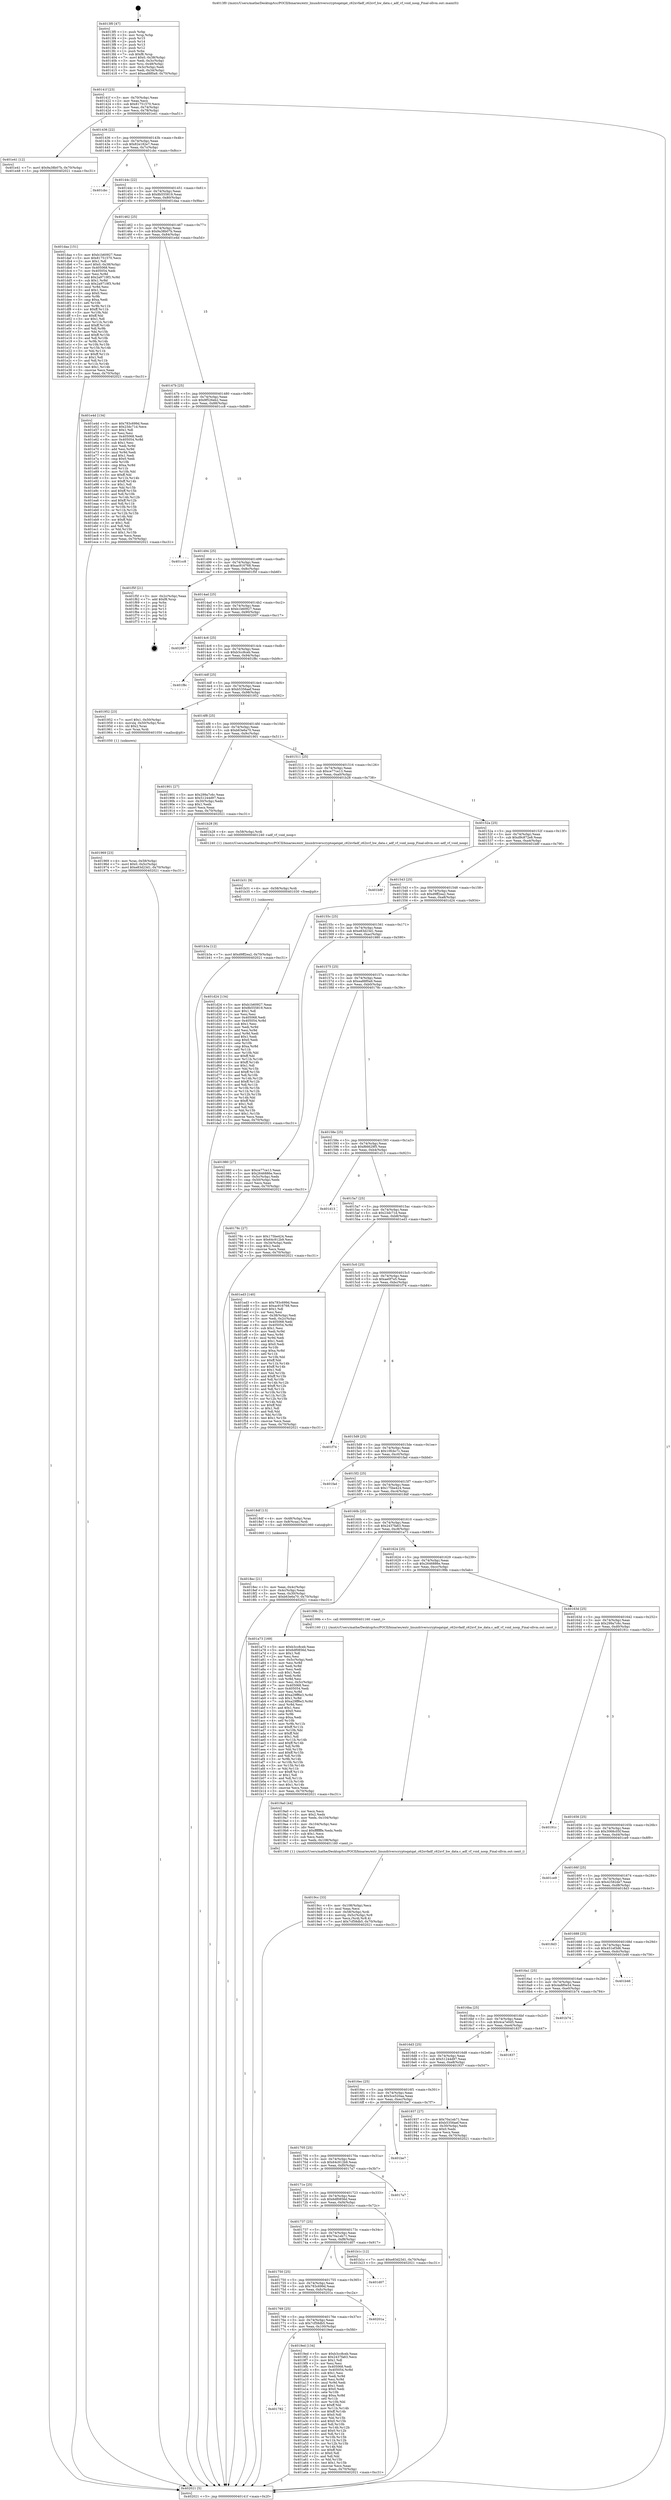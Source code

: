 digraph "0x4013f0" {
  label = "0x4013f0 (/mnt/c/Users/mathe/Desktop/tcc/POCII/binaries/extr_linuxdriverscryptoqatqat_c62xvfadf_c62xvf_hw_data.c_adf_vf_void_noop_Final-ollvm.out::main(0))"
  labelloc = "t"
  node[shape=record]

  Entry [label="",width=0.3,height=0.3,shape=circle,fillcolor=black,style=filled]
  "0x40141f" [label="{
     0x40141f [23]\l
     | [instrs]\l
     &nbsp;&nbsp;0x40141f \<+3\>: mov -0x70(%rbp),%eax\l
     &nbsp;&nbsp;0x401422 \<+2\>: mov %eax,%ecx\l
     &nbsp;&nbsp;0x401424 \<+6\>: sub $0x81751570,%ecx\l
     &nbsp;&nbsp;0x40142a \<+3\>: mov %eax,-0x74(%rbp)\l
     &nbsp;&nbsp;0x40142d \<+3\>: mov %ecx,-0x78(%rbp)\l
     &nbsp;&nbsp;0x401430 \<+6\>: je 0000000000401e41 \<main+0xa51\>\l
  }"]
  "0x401e41" [label="{
     0x401e41 [12]\l
     | [instrs]\l
     &nbsp;&nbsp;0x401e41 \<+7\>: movl $0x9a38b07b,-0x70(%rbp)\l
     &nbsp;&nbsp;0x401e48 \<+5\>: jmp 0000000000402021 \<main+0xc31\>\l
  }"]
  "0x401436" [label="{
     0x401436 [22]\l
     | [instrs]\l
     &nbsp;&nbsp;0x401436 \<+5\>: jmp 000000000040143b \<main+0x4b\>\l
     &nbsp;&nbsp;0x40143b \<+3\>: mov -0x74(%rbp),%eax\l
     &nbsp;&nbsp;0x40143e \<+5\>: sub $0x82e182e7,%eax\l
     &nbsp;&nbsp;0x401443 \<+3\>: mov %eax,-0x7c(%rbp)\l
     &nbsp;&nbsp;0x401446 \<+6\>: je 0000000000401cbc \<main+0x8cc\>\l
  }"]
  Exit [label="",width=0.3,height=0.3,shape=circle,fillcolor=black,style=filled,peripheries=2]
  "0x401cbc" [label="{
     0x401cbc\l
  }", style=dashed]
  "0x40144c" [label="{
     0x40144c [22]\l
     | [instrs]\l
     &nbsp;&nbsp;0x40144c \<+5\>: jmp 0000000000401451 \<main+0x61\>\l
     &nbsp;&nbsp;0x401451 \<+3\>: mov -0x74(%rbp),%eax\l
     &nbsp;&nbsp;0x401454 \<+5\>: sub $0x8b555819,%eax\l
     &nbsp;&nbsp;0x401459 \<+3\>: mov %eax,-0x80(%rbp)\l
     &nbsp;&nbsp;0x40145c \<+6\>: je 0000000000401daa \<main+0x9ba\>\l
  }"]
  "0x401b3a" [label="{
     0x401b3a [12]\l
     | [instrs]\l
     &nbsp;&nbsp;0x401b3a \<+7\>: movl $0xd9ff2ea2,-0x70(%rbp)\l
     &nbsp;&nbsp;0x401b41 \<+5\>: jmp 0000000000402021 \<main+0xc31\>\l
  }"]
  "0x401daa" [label="{
     0x401daa [151]\l
     | [instrs]\l
     &nbsp;&nbsp;0x401daa \<+5\>: mov $0xb1b60927,%eax\l
     &nbsp;&nbsp;0x401daf \<+5\>: mov $0x81751570,%ecx\l
     &nbsp;&nbsp;0x401db4 \<+2\>: mov $0x1,%dl\l
     &nbsp;&nbsp;0x401db6 \<+7\>: movl $0x0,-0x38(%rbp)\l
     &nbsp;&nbsp;0x401dbd \<+7\>: mov 0x405068,%esi\l
     &nbsp;&nbsp;0x401dc4 \<+7\>: mov 0x405054,%edi\l
     &nbsp;&nbsp;0x401dcb \<+3\>: mov %esi,%r8d\l
     &nbsp;&nbsp;0x401dce \<+7\>: add $0x2a9719f3,%r8d\l
     &nbsp;&nbsp;0x401dd5 \<+4\>: sub $0x1,%r8d\l
     &nbsp;&nbsp;0x401dd9 \<+7\>: sub $0x2a9719f3,%r8d\l
     &nbsp;&nbsp;0x401de0 \<+4\>: imul %r8d,%esi\l
     &nbsp;&nbsp;0x401de4 \<+3\>: and $0x1,%esi\l
     &nbsp;&nbsp;0x401de7 \<+3\>: cmp $0x0,%esi\l
     &nbsp;&nbsp;0x401dea \<+4\>: sete %r9b\l
     &nbsp;&nbsp;0x401dee \<+3\>: cmp $0xa,%edi\l
     &nbsp;&nbsp;0x401df1 \<+4\>: setl %r10b\l
     &nbsp;&nbsp;0x401df5 \<+3\>: mov %r9b,%r11b\l
     &nbsp;&nbsp;0x401df8 \<+4\>: xor $0xff,%r11b\l
     &nbsp;&nbsp;0x401dfc \<+3\>: mov %r10b,%bl\l
     &nbsp;&nbsp;0x401dff \<+3\>: xor $0xff,%bl\l
     &nbsp;&nbsp;0x401e02 \<+3\>: xor $0x1,%dl\l
     &nbsp;&nbsp;0x401e05 \<+3\>: mov %r11b,%r14b\l
     &nbsp;&nbsp;0x401e08 \<+4\>: and $0xff,%r14b\l
     &nbsp;&nbsp;0x401e0c \<+3\>: and %dl,%r9b\l
     &nbsp;&nbsp;0x401e0f \<+3\>: mov %bl,%r15b\l
     &nbsp;&nbsp;0x401e12 \<+4\>: and $0xff,%r15b\l
     &nbsp;&nbsp;0x401e16 \<+3\>: and %dl,%r10b\l
     &nbsp;&nbsp;0x401e19 \<+3\>: or %r9b,%r14b\l
     &nbsp;&nbsp;0x401e1c \<+3\>: or %r10b,%r15b\l
     &nbsp;&nbsp;0x401e1f \<+3\>: xor %r15b,%r14b\l
     &nbsp;&nbsp;0x401e22 \<+3\>: or %bl,%r11b\l
     &nbsp;&nbsp;0x401e25 \<+4\>: xor $0xff,%r11b\l
     &nbsp;&nbsp;0x401e29 \<+3\>: or $0x1,%dl\l
     &nbsp;&nbsp;0x401e2c \<+3\>: and %dl,%r11b\l
     &nbsp;&nbsp;0x401e2f \<+3\>: or %r11b,%r14b\l
     &nbsp;&nbsp;0x401e32 \<+4\>: test $0x1,%r14b\l
     &nbsp;&nbsp;0x401e36 \<+3\>: cmovne %ecx,%eax\l
     &nbsp;&nbsp;0x401e39 \<+3\>: mov %eax,-0x70(%rbp)\l
     &nbsp;&nbsp;0x401e3c \<+5\>: jmp 0000000000402021 \<main+0xc31\>\l
  }"]
  "0x401462" [label="{
     0x401462 [25]\l
     | [instrs]\l
     &nbsp;&nbsp;0x401462 \<+5\>: jmp 0000000000401467 \<main+0x77\>\l
     &nbsp;&nbsp;0x401467 \<+3\>: mov -0x74(%rbp),%eax\l
     &nbsp;&nbsp;0x40146a \<+5\>: sub $0x9a38b07b,%eax\l
     &nbsp;&nbsp;0x40146f \<+6\>: mov %eax,-0x84(%rbp)\l
     &nbsp;&nbsp;0x401475 \<+6\>: je 0000000000401e4d \<main+0xa5d\>\l
  }"]
  "0x401b31" [label="{
     0x401b31 [9]\l
     | [instrs]\l
     &nbsp;&nbsp;0x401b31 \<+4\>: mov -0x58(%rbp),%rdi\l
     &nbsp;&nbsp;0x401b35 \<+5\>: call 0000000000401030 \<free@plt\>\l
     | [calls]\l
     &nbsp;&nbsp;0x401030 \{1\} (unknown)\l
  }"]
  "0x401e4d" [label="{
     0x401e4d [134]\l
     | [instrs]\l
     &nbsp;&nbsp;0x401e4d \<+5\>: mov $0x783c699d,%eax\l
     &nbsp;&nbsp;0x401e52 \<+5\>: mov $0x23dc71d,%ecx\l
     &nbsp;&nbsp;0x401e57 \<+2\>: mov $0x1,%dl\l
     &nbsp;&nbsp;0x401e59 \<+2\>: xor %esi,%esi\l
     &nbsp;&nbsp;0x401e5b \<+7\>: mov 0x405068,%edi\l
     &nbsp;&nbsp;0x401e62 \<+8\>: mov 0x405054,%r8d\l
     &nbsp;&nbsp;0x401e6a \<+3\>: sub $0x1,%esi\l
     &nbsp;&nbsp;0x401e6d \<+3\>: mov %edi,%r9d\l
     &nbsp;&nbsp;0x401e70 \<+3\>: add %esi,%r9d\l
     &nbsp;&nbsp;0x401e73 \<+4\>: imul %r9d,%edi\l
     &nbsp;&nbsp;0x401e77 \<+3\>: and $0x1,%edi\l
     &nbsp;&nbsp;0x401e7a \<+3\>: cmp $0x0,%edi\l
     &nbsp;&nbsp;0x401e7d \<+4\>: sete %r10b\l
     &nbsp;&nbsp;0x401e81 \<+4\>: cmp $0xa,%r8d\l
     &nbsp;&nbsp;0x401e85 \<+4\>: setl %r11b\l
     &nbsp;&nbsp;0x401e89 \<+3\>: mov %r10b,%bl\l
     &nbsp;&nbsp;0x401e8c \<+3\>: xor $0xff,%bl\l
     &nbsp;&nbsp;0x401e8f \<+3\>: mov %r11b,%r14b\l
     &nbsp;&nbsp;0x401e92 \<+4\>: xor $0xff,%r14b\l
     &nbsp;&nbsp;0x401e96 \<+3\>: xor $0x1,%dl\l
     &nbsp;&nbsp;0x401e99 \<+3\>: mov %bl,%r15b\l
     &nbsp;&nbsp;0x401e9c \<+4\>: and $0xff,%r15b\l
     &nbsp;&nbsp;0x401ea0 \<+3\>: and %dl,%r10b\l
     &nbsp;&nbsp;0x401ea3 \<+3\>: mov %r14b,%r12b\l
     &nbsp;&nbsp;0x401ea6 \<+4\>: and $0xff,%r12b\l
     &nbsp;&nbsp;0x401eaa \<+3\>: and %dl,%r11b\l
     &nbsp;&nbsp;0x401ead \<+3\>: or %r10b,%r15b\l
     &nbsp;&nbsp;0x401eb0 \<+3\>: or %r11b,%r12b\l
     &nbsp;&nbsp;0x401eb3 \<+3\>: xor %r12b,%r15b\l
     &nbsp;&nbsp;0x401eb6 \<+3\>: or %r14b,%bl\l
     &nbsp;&nbsp;0x401eb9 \<+3\>: xor $0xff,%bl\l
     &nbsp;&nbsp;0x401ebc \<+3\>: or $0x1,%dl\l
     &nbsp;&nbsp;0x401ebf \<+2\>: and %dl,%bl\l
     &nbsp;&nbsp;0x401ec1 \<+3\>: or %bl,%r15b\l
     &nbsp;&nbsp;0x401ec4 \<+4\>: test $0x1,%r15b\l
     &nbsp;&nbsp;0x401ec8 \<+3\>: cmovne %ecx,%eax\l
     &nbsp;&nbsp;0x401ecb \<+3\>: mov %eax,-0x70(%rbp)\l
     &nbsp;&nbsp;0x401ece \<+5\>: jmp 0000000000402021 \<main+0xc31\>\l
  }"]
  "0x40147b" [label="{
     0x40147b [25]\l
     | [instrs]\l
     &nbsp;&nbsp;0x40147b \<+5\>: jmp 0000000000401480 \<main+0x90\>\l
     &nbsp;&nbsp;0x401480 \<+3\>: mov -0x74(%rbp),%eax\l
     &nbsp;&nbsp;0x401483 \<+5\>: sub $0x9f526eb2,%eax\l
     &nbsp;&nbsp;0x401488 \<+6\>: mov %eax,-0x88(%rbp)\l
     &nbsp;&nbsp;0x40148e \<+6\>: je 0000000000401cc8 \<main+0x8d8\>\l
  }"]
  "0x401782" [label="{
     0x401782\l
  }", style=dashed]
  "0x401cc8" [label="{
     0x401cc8\l
  }", style=dashed]
  "0x401494" [label="{
     0x401494 [25]\l
     | [instrs]\l
     &nbsp;&nbsp;0x401494 \<+5\>: jmp 0000000000401499 \<main+0xa9\>\l
     &nbsp;&nbsp;0x401499 \<+3\>: mov -0x74(%rbp),%eax\l
     &nbsp;&nbsp;0x40149c \<+5\>: sub $0xac916768,%eax\l
     &nbsp;&nbsp;0x4014a1 \<+6\>: mov %eax,-0x8c(%rbp)\l
     &nbsp;&nbsp;0x4014a7 \<+6\>: je 0000000000401f5f \<main+0xb6f\>\l
  }"]
  "0x4019ed" [label="{
     0x4019ed [134]\l
     | [instrs]\l
     &nbsp;&nbsp;0x4019ed \<+5\>: mov $0xb3cc8ceb,%eax\l
     &nbsp;&nbsp;0x4019f2 \<+5\>: mov $0x2437fa63,%ecx\l
     &nbsp;&nbsp;0x4019f7 \<+2\>: mov $0x1,%dl\l
     &nbsp;&nbsp;0x4019f9 \<+2\>: xor %esi,%esi\l
     &nbsp;&nbsp;0x4019fb \<+7\>: mov 0x405068,%edi\l
     &nbsp;&nbsp;0x401a02 \<+8\>: mov 0x405054,%r8d\l
     &nbsp;&nbsp;0x401a0a \<+3\>: sub $0x1,%esi\l
     &nbsp;&nbsp;0x401a0d \<+3\>: mov %edi,%r9d\l
     &nbsp;&nbsp;0x401a10 \<+3\>: add %esi,%r9d\l
     &nbsp;&nbsp;0x401a13 \<+4\>: imul %r9d,%edi\l
     &nbsp;&nbsp;0x401a17 \<+3\>: and $0x1,%edi\l
     &nbsp;&nbsp;0x401a1a \<+3\>: cmp $0x0,%edi\l
     &nbsp;&nbsp;0x401a1d \<+4\>: sete %r10b\l
     &nbsp;&nbsp;0x401a21 \<+4\>: cmp $0xa,%r8d\l
     &nbsp;&nbsp;0x401a25 \<+4\>: setl %r11b\l
     &nbsp;&nbsp;0x401a29 \<+3\>: mov %r10b,%bl\l
     &nbsp;&nbsp;0x401a2c \<+3\>: xor $0xff,%bl\l
     &nbsp;&nbsp;0x401a2f \<+3\>: mov %r11b,%r14b\l
     &nbsp;&nbsp;0x401a32 \<+4\>: xor $0xff,%r14b\l
     &nbsp;&nbsp;0x401a36 \<+3\>: xor $0x0,%dl\l
     &nbsp;&nbsp;0x401a39 \<+3\>: mov %bl,%r15b\l
     &nbsp;&nbsp;0x401a3c \<+4\>: and $0x0,%r15b\l
     &nbsp;&nbsp;0x401a40 \<+3\>: and %dl,%r10b\l
     &nbsp;&nbsp;0x401a43 \<+3\>: mov %r14b,%r12b\l
     &nbsp;&nbsp;0x401a46 \<+4\>: and $0x0,%r12b\l
     &nbsp;&nbsp;0x401a4a \<+3\>: and %dl,%r11b\l
     &nbsp;&nbsp;0x401a4d \<+3\>: or %r10b,%r15b\l
     &nbsp;&nbsp;0x401a50 \<+3\>: or %r11b,%r12b\l
     &nbsp;&nbsp;0x401a53 \<+3\>: xor %r12b,%r15b\l
     &nbsp;&nbsp;0x401a56 \<+3\>: or %r14b,%bl\l
     &nbsp;&nbsp;0x401a59 \<+3\>: xor $0xff,%bl\l
     &nbsp;&nbsp;0x401a5c \<+3\>: or $0x0,%dl\l
     &nbsp;&nbsp;0x401a5f \<+2\>: and %dl,%bl\l
     &nbsp;&nbsp;0x401a61 \<+3\>: or %bl,%r15b\l
     &nbsp;&nbsp;0x401a64 \<+4\>: test $0x1,%r15b\l
     &nbsp;&nbsp;0x401a68 \<+3\>: cmovne %ecx,%eax\l
     &nbsp;&nbsp;0x401a6b \<+3\>: mov %eax,-0x70(%rbp)\l
     &nbsp;&nbsp;0x401a6e \<+5\>: jmp 0000000000402021 \<main+0xc31\>\l
  }"]
  "0x401f5f" [label="{
     0x401f5f [21]\l
     | [instrs]\l
     &nbsp;&nbsp;0x401f5f \<+3\>: mov -0x2c(%rbp),%eax\l
     &nbsp;&nbsp;0x401f62 \<+7\>: add $0xf8,%rsp\l
     &nbsp;&nbsp;0x401f69 \<+1\>: pop %rbx\l
     &nbsp;&nbsp;0x401f6a \<+2\>: pop %r12\l
     &nbsp;&nbsp;0x401f6c \<+2\>: pop %r13\l
     &nbsp;&nbsp;0x401f6e \<+2\>: pop %r14\l
     &nbsp;&nbsp;0x401f70 \<+2\>: pop %r15\l
     &nbsp;&nbsp;0x401f72 \<+1\>: pop %rbp\l
     &nbsp;&nbsp;0x401f73 \<+1\>: ret\l
  }"]
  "0x4014ad" [label="{
     0x4014ad [25]\l
     | [instrs]\l
     &nbsp;&nbsp;0x4014ad \<+5\>: jmp 00000000004014b2 \<main+0xc2\>\l
     &nbsp;&nbsp;0x4014b2 \<+3\>: mov -0x74(%rbp),%eax\l
     &nbsp;&nbsp;0x4014b5 \<+5\>: sub $0xb1b60927,%eax\l
     &nbsp;&nbsp;0x4014ba \<+6\>: mov %eax,-0x90(%rbp)\l
     &nbsp;&nbsp;0x4014c0 \<+6\>: je 0000000000402007 \<main+0xc17\>\l
  }"]
  "0x401769" [label="{
     0x401769 [25]\l
     | [instrs]\l
     &nbsp;&nbsp;0x401769 \<+5\>: jmp 000000000040176e \<main+0x37e\>\l
     &nbsp;&nbsp;0x40176e \<+3\>: mov -0x74(%rbp),%eax\l
     &nbsp;&nbsp;0x401771 \<+5\>: sub $0x7cf58db5,%eax\l
     &nbsp;&nbsp;0x401776 \<+6\>: mov %eax,-0x100(%rbp)\l
     &nbsp;&nbsp;0x40177c \<+6\>: je 00000000004019ed \<main+0x5fd\>\l
  }"]
  "0x402007" [label="{
     0x402007\l
  }", style=dashed]
  "0x4014c6" [label="{
     0x4014c6 [25]\l
     | [instrs]\l
     &nbsp;&nbsp;0x4014c6 \<+5\>: jmp 00000000004014cb \<main+0xdb\>\l
     &nbsp;&nbsp;0x4014cb \<+3\>: mov -0x74(%rbp),%eax\l
     &nbsp;&nbsp;0x4014ce \<+5\>: sub $0xb3cc8ceb,%eax\l
     &nbsp;&nbsp;0x4014d3 \<+6\>: mov %eax,-0x94(%rbp)\l
     &nbsp;&nbsp;0x4014d9 \<+6\>: je 0000000000401f8c \<main+0xb9c\>\l
  }"]
  "0x40201a" [label="{
     0x40201a\l
  }", style=dashed]
  "0x401f8c" [label="{
     0x401f8c\l
  }", style=dashed]
  "0x4014df" [label="{
     0x4014df [25]\l
     | [instrs]\l
     &nbsp;&nbsp;0x4014df \<+5\>: jmp 00000000004014e4 \<main+0xf4\>\l
     &nbsp;&nbsp;0x4014e4 \<+3\>: mov -0x74(%rbp),%eax\l
     &nbsp;&nbsp;0x4014e7 \<+5\>: sub $0xb5356aef,%eax\l
     &nbsp;&nbsp;0x4014ec \<+6\>: mov %eax,-0x98(%rbp)\l
     &nbsp;&nbsp;0x4014f2 \<+6\>: je 0000000000401952 \<main+0x562\>\l
  }"]
  "0x401750" [label="{
     0x401750 [25]\l
     | [instrs]\l
     &nbsp;&nbsp;0x401750 \<+5\>: jmp 0000000000401755 \<main+0x365\>\l
     &nbsp;&nbsp;0x401755 \<+3\>: mov -0x74(%rbp),%eax\l
     &nbsp;&nbsp;0x401758 \<+5\>: sub $0x783c699d,%eax\l
     &nbsp;&nbsp;0x40175d \<+6\>: mov %eax,-0xfc(%rbp)\l
     &nbsp;&nbsp;0x401763 \<+6\>: je 000000000040201a \<main+0xc2a\>\l
  }"]
  "0x401952" [label="{
     0x401952 [23]\l
     | [instrs]\l
     &nbsp;&nbsp;0x401952 \<+7\>: movl $0x1,-0x50(%rbp)\l
     &nbsp;&nbsp;0x401959 \<+4\>: movslq -0x50(%rbp),%rax\l
     &nbsp;&nbsp;0x40195d \<+4\>: shl $0x2,%rax\l
     &nbsp;&nbsp;0x401961 \<+3\>: mov %rax,%rdi\l
     &nbsp;&nbsp;0x401964 \<+5\>: call 0000000000401050 \<malloc@plt\>\l
     | [calls]\l
     &nbsp;&nbsp;0x401050 \{1\} (unknown)\l
  }"]
  "0x4014f8" [label="{
     0x4014f8 [25]\l
     | [instrs]\l
     &nbsp;&nbsp;0x4014f8 \<+5\>: jmp 00000000004014fd \<main+0x10d\>\l
     &nbsp;&nbsp;0x4014fd \<+3\>: mov -0x74(%rbp),%eax\l
     &nbsp;&nbsp;0x401500 \<+5\>: sub $0xb63e6a70,%eax\l
     &nbsp;&nbsp;0x401505 \<+6\>: mov %eax,-0x9c(%rbp)\l
     &nbsp;&nbsp;0x40150b \<+6\>: je 0000000000401901 \<main+0x511\>\l
  }"]
  "0x401d07" [label="{
     0x401d07\l
  }", style=dashed]
  "0x401901" [label="{
     0x401901 [27]\l
     | [instrs]\l
     &nbsp;&nbsp;0x401901 \<+5\>: mov $0x299a7c6c,%eax\l
     &nbsp;&nbsp;0x401906 \<+5\>: mov $0x51244d97,%ecx\l
     &nbsp;&nbsp;0x40190b \<+3\>: mov -0x30(%rbp),%edx\l
     &nbsp;&nbsp;0x40190e \<+3\>: cmp $0x1,%edx\l
     &nbsp;&nbsp;0x401911 \<+3\>: cmovl %ecx,%eax\l
     &nbsp;&nbsp;0x401914 \<+3\>: mov %eax,-0x70(%rbp)\l
     &nbsp;&nbsp;0x401917 \<+5\>: jmp 0000000000402021 \<main+0xc31\>\l
  }"]
  "0x401511" [label="{
     0x401511 [25]\l
     | [instrs]\l
     &nbsp;&nbsp;0x401511 \<+5\>: jmp 0000000000401516 \<main+0x126\>\l
     &nbsp;&nbsp;0x401516 \<+3\>: mov -0x74(%rbp),%eax\l
     &nbsp;&nbsp;0x401519 \<+5\>: sub $0xce77ce13,%eax\l
     &nbsp;&nbsp;0x40151e \<+6\>: mov %eax,-0xa0(%rbp)\l
     &nbsp;&nbsp;0x401524 \<+6\>: je 0000000000401b28 \<main+0x738\>\l
  }"]
  "0x401737" [label="{
     0x401737 [25]\l
     | [instrs]\l
     &nbsp;&nbsp;0x401737 \<+5\>: jmp 000000000040173c \<main+0x34c\>\l
     &nbsp;&nbsp;0x40173c \<+3\>: mov -0x74(%rbp),%eax\l
     &nbsp;&nbsp;0x40173f \<+5\>: sub $0x70a1eb71,%eax\l
     &nbsp;&nbsp;0x401744 \<+6\>: mov %eax,-0xf8(%rbp)\l
     &nbsp;&nbsp;0x40174a \<+6\>: je 0000000000401d07 \<main+0x917\>\l
  }"]
  "0x401b28" [label="{
     0x401b28 [9]\l
     | [instrs]\l
     &nbsp;&nbsp;0x401b28 \<+4\>: mov -0x58(%rbp),%rdi\l
     &nbsp;&nbsp;0x401b2c \<+5\>: call 0000000000401240 \<adf_vf_void_noop\>\l
     | [calls]\l
     &nbsp;&nbsp;0x401240 \{1\} (/mnt/c/Users/mathe/Desktop/tcc/POCII/binaries/extr_linuxdriverscryptoqatqat_c62xvfadf_c62xvf_hw_data.c_adf_vf_void_noop_Final-ollvm.out::adf_vf_void_noop)\l
  }"]
  "0x40152a" [label="{
     0x40152a [25]\l
     | [instrs]\l
     &nbsp;&nbsp;0x40152a \<+5\>: jmp 000000000040152f \<main+0x13f\>\l
     &nbsp;&nbsp;0x40152f \<+3\>: mov -0x74(%rbp),%eax\l
     &nbsp;&nbsp;0x401532 \<+5\>: sub $0xd9c872e8,%eax\l
     &nbsp;&nbsp;0x401537 \<+6\>: mov %eax,-0xa4(%rbp)\l
     &nbsp;&nbsp;0x40153d \<+6\>: je 0000000000401b8f \<main+0x79f\>\l
  }"]
  "0x401b1c" [label="{
     0x401b1c [12]\l
     | [instrs]\l
     &nbsp;&nbsp;0x401b1c \<+7\>: movl $0xe83d23d1,-0x70(%rbp)\l
     &nbsp;&nbsp;0x401b23 \<+5\>: jmp 0000000000402021 \<main+0xc31\>\l
  }"]
  "0x401b8f" [label="{
     0x401b8f\l
  }", style=dashed]
  "0x401543" [label="{
     0x401543 [25]\l
     | [instrs]\l
     &nbsp;&nbsp;0x401543 \<+5\>: jmp 0000000000401548 \<main+0x158\>\l
     &nbsp;&nbsp;0x401548 \<+3\>: mov -0x74(%rbp),%eax\l
     &nbsp;&nbsp;0x40154b \<+5\>: sub $0xd9ff2ea2,%eax\l
     &nbsp;&nbsp;0x401550 \<+6\>: mov %eax,-0xa8(%rbp)\l
     &nbsp;&nbsp;0x401556 \<+6\>: je 0000000000401d24 \<main+0x934\>\l
  }"]
  "0x40171e" [label="{
     0x40171e [25]\l
     | [instrs]\l
     &nbsp;&nbsp;0x40171e \<+5\>: jmp 0000000000401723 \<main+0x333\>\l
     &nbsp;&nbsp;0x401723 \<+3\>: mov -0x74(%rbp),%eax\l
     &nbsp;&nbsp;0x401726 \<+5\>: sub $0x6df0856d,%eax\l
     &nbsp;&nbsp;0x40172b \<+6\>: mov %eax,-0xf4(%rbp)\l
     &nbsp;&nbsp;0x401731 \<+6\>: je 0000000000401b1c \<main+0x72c\>\l
  }"]
  "0x401d24" [label="{
     0x401d24 [134]\l
     | [instrs]\l
     &nbsp;&nbsp;0x401d24 \<+5\>: mov $0xb1b60927,%eax\l
     &nbsp;&nbsp;0x401d29 \<+5\>: mov $0x8b555819,%ecx\l
     &nbsp;&nbsp;0x401d2e \<+2\>: mov $0x1,%dl\l
     &nbsp;&nbsp;0x401d30 \<+2\>: xor %esi,%esi\l
     &nbsp;&nbsp;0x401d32 \<+7\>: mov 0x405068,%edi\l
     &nbsp;&nbsp;0x401d39 \<+8\>: mov 0x405054,%r8d\l
     &nbsp;&nbsp;0x401d41 \<+3\>: sub $0x1,%esi\l
     &nbsp;&nbsp;0x401d44 \<+3\>: mov %edi,%r9d\l
     &nbsp;&nbsp;0x401d47 \<+3\>: add %esi,%r9d\l
     &nbsp;&nbsp;0x401d4a \<+4\>: imul %r9d,%edi\l
     &nbsp;&nbsp;0x401d4e \<+3\>: and $0x1,%edi\l
     &nbsp;&nbsp;0x401d51 \<+3\>: cmp $0x0,%edi\l
     &nbsp;&nbsp;0x401d54 \<+4\>: sete %r10b\l
     &nbsp;&nbsp;0x401d58 \<+4\>: cmp $0xa,%r8d\l
     &nbsp;&nbsp;0x401d5c \<+4\>: setl %r11b\l
     &nbsp;&nbsp;0x401d60 \<+3\>: mov %r10b,%bl\l
     &nbsp;&nbsp;0x401d63 \<+3\>: xor $0xff,%bl\l
     &nbsp;&nbsp;0x401d66 \<+3\>: mov %r11b,%r14b\l
     &nbsp;&nbsp;0x401d69 \<+4\>: xor $0xff,%r14b\l
     &nbsp;&nbsp;0x401d6d \<+3\>: xor $0x1,%dl\l
     &nbsp;&nbsp;0x401d70 \<+3\>: mov %bl,%r15b\l
     &nbsp;&nbsp;0x401d73 \<+4\>: and $0xff,%r15b\l
     &nbsp;&nbsp;0x401d77 \<+3\>: and %dl,%r10b\l
     &nbsp;&nbsp;0x401d7a \<+3\>: mov %r14b,%r12b\l
     &nbsp;&nbsp;0x401d7d \<+4\>: and $0xff,%r12b\l
     &nbsp;&nbsp;0x401d81 \<+3\>: and %dl,%r11b\l
     &nbsp;&nbsp;0x401d84 \<+3\>: or %r10b,%r15b\l
     &nbsp;&nbsp;0x401d87 \<+3\>: or %r11b,%r12b\l
     &nbsp;&nbsp;0x401d8a \<+3\>: xor %r12b,%r15b\l
     &nbsp;&nbsp;0x401d8d \<+3\>: or %r14b,%bl\l
     &nbsp;&nbsp;0x401d90 \<+3\>: xor $0xff,%bl\l
     &nbsp;&nbsp;0x401d93 \<+3\>: or $0x1,%dl\l
     &nbsp;&nbsp;0x401d96 \<+2\>: and %dl,%bl\l
     &nbsp;&nbsp;0x401d98 \<+3\>: or %bl,%r15b\l
     &nbsp;&nbsp;0x401d9b \<+4\>: test $0x1,%r15b\l
     &nbsp;&nbsp;0x401d9f \<+3\>: cmovne %ecx,%eax\l
     &nbsp;&nbsp;0x401da2 \<+3\>: mov %eax,-0x70(%rbp)\l
     &nbsp;&nbsp;0x401da5 \<+5\>: jmp 0000000000402021 \<main+0xc31\>\l
  }"]
  "0x40155c" [label="{
     0x40155c [25]\l
     | [instrs]\l
     &nbsp;&nbsp;0x40155c \<+5\>: jmp 0000000000401561 \<main+0x171\>\l
     &nbsp;&nbsp;0x401561 \<+3\>: mov -0x74(%rbp),%eax\l
     &nbsp;&nbsp;0x401564 \<+5\>: sub $0xe83d23d1,%eax\l
     &nbsp;&nbsp;0x401569 \<+6\>: mov %eax,-0xac(%rbp)\l
     &nbsp;&nbsp;0x40156f \<+6\>: je 0000000000401980 \<main+0x590\>\l
  }"]
  "0x4017a7" [label="{
     0x4017a7\l
  }", style=dashed]
  "0x401980" [label="{
     0x401980 [27]\l
     | [instrs]\l
     &nbsp;&nbsp;0x401980 \<+5\>: mov $0xce77ce13,%eax\l
     &nbsp;&nbsp;0x401985 \<+5\>: mov $0x2646886e,%ecx\l
     &nbsp;&nbsp;0x40198a \<+3\>: mov -0x5c(%rbp),%edx\l
     &nbsp;&nbsp;0x40198d \<+3\>: cmp -0x50(%rbp),%edx\l
     &nbsp;&nbsp;0x401990 \<+3\>: cmovl %ecx,%eax\l
     &nbsp;&nbsp;0x401993 \<+3\>: mov %eax,-0x70(%rbp)\l
     &nbsp;&nbsp;0x401996 \<+5\>: jmp 0000000000402021 \<main+0xc31\>\l
  }"]
  "0x401575" [label="{
     0x401575 [25]\l
     | [instrs]\l
     &nbsp;&nbsp;0x401575 \<+5\>: jmp 000000000040157a \<main+0x18a\>\l
     &nbsp;&nbsp;0x40157a \<+3\>: mov -0x74(%rbp),%eax\l
     &nbsp;&nbsp;0x40157d \<+5\>: sub $0xea88f0a9,%eax\l
     &nbsp;&nbsp;0x401582 \<+6\>: mov %eax,-0xb0(%rbp)\l
     &nbsp;&nbsp;0x401588 \<+6\>: je 000000000040178c \<main+0x39c\>\l
  }"]
  "0x401705" [label="{
     0x401705 [25]\l
     | [instrs]\l
     &nbsp;&nbsp;0x401705 \<+5\>: jmp 000000000040170a \<main+0x31a\>\l
     &nbsp;&nbsp;0x40170a \<+3\>: mov -0x74(%rbp),%eax\l
     &nbsp;&nbsp;0x40170d \<+5\>: sub $0x64c912b9,%eax\l
     &nbsp;&nbsp;0x401712 \<+6\>: mov %eax,-0xf0(%rbp)\l
     &nbsp;&nbsp;0x401718 \<+6\>: je 00000000004017a7 \<main+0x3b7\>\l
  }"]
  "0x40178c" [label="{
     0x40178c [27]\l
     | [instrs]\l
     &nbsp;&nbsp;0x40178c \<+5\>: mov $0x175be424,%eax\l
     &nbsp;&nbsp;0x401791 \<+5\>: mov $0x64c912b9,%ecx\l
     &nbsp;&nbsp;0x401796 \<+3\>: mov -0x34(%rbp),%edx\l
     &nbsp;&nbsp;0x401799 \<+3\>: cmp $0x2,%edx\l
     &nbsp;&nbsp;0x40179c \<+3\>: cmovne %ecx,%eax\l
     &nbsp;&nbsp;0x40179f \<+3\>: mov %eax,-0x70(%rbp)\l
     &nbsp;&nbsp;0x4017a2 \<+5\>: jmp 0000000000402021 \<main+0xc31\>\l
  }"]
  "0x40158e" [label="{
     0x40158e [25]\l
     | [instrs]\l
     &nbsp;&nbsp;0x40158e \<+5\>: jmp 0000000000401593 \<main+0x1a3\>\l
     &nbsp;&nbsp;0x401593 \<+3\>: mov -0x74(%rbp),%eax\l
     &nbsp;&nbsp;0x401596 \<+5\>: sub $0xf66629f5,%eax\l
     &nbsp;&nbsp;0x40159b \<+6\>: mov %eax,-0xb4(%rbp)\l
     &nbsp;&nbsp;0x4015a1 \<+6\>: je 0000000000401d13 \<main+0x923\>\l
  }"]
  "0x402021" [label="{
     0x402021 [5]\l
     | [instrs]\l
     &nbsp;&nbsp;0x402021 \<+5\>: jmp 000000000040141f \<main+0x2f\>\l
  }"]
  "0x4013f0" [label="{
     0x4013f0 [47]\l
     | [instrs]\l
     &nbsp;&nbsp;0x4013f0 \<+1\>: push %rbp\l
     &nbsp;&nbsp;0x4013f1 \<+3\>: mov %rsp,%rbp\l
     &nbsp;&nbsp;0x4013f4 \<+2\>: push %r15\l
     &nbsp;&nbsp;0x4013f6 \<+2\>: push %r14\l
     &nbsp;&nbsp;0x4013f8 \<+2\>: push %r13\l
     &nbsp;&nbsp;0x4013fa \<+2\>: push %r12\l
     &nbsp;&nbsp;0x4013fc \<+1\>: push %rbx\l
     &nbsp;&nbsp;0x4013fd \<+7\>: sub $0xf8,%rsp\l
     &nbsp;&nbsp;0x401404 \<+7\>: movl $0x0,-0x38(%rbp)\l
     &nbsp;&nbsp;0x40140b \<+3\>: mov %edi,-0x3c(%rbp)\l
     &nbsp;&nbsp;0x40140e \<+4\>: mov %rsi,-0x48(%rbp)\l
     &nbsp;&nbsp;0x401412 \<+3\>: mov -0x3c(%rbp),%edi\l
     &nbsp;&nbsp;0x401415 \<+3\>: mov %edi,-0x34(%rbp)\l
     &nbsp;&nbsp;0x401418 \<+7\>: movl $0xea88f0a9,-0x70(%rbp)\l
  }"]
  "0x401be7" [label="{
     0x401be7\l
  }", style=dashed]
  "0x401d13" [label="{
     0x401d13\l
  }", style=dashed]
  "0x4015a7" [label="{
     0x4015a7 [25]\l
     | [instrs]\l
     &nbsp;&nbsp;0x4015a7 \<+5\>: jmp 00000000004015ac \<main+0x1bc\>\l
     &nbsp;&nbsp;0x4015ac \<+3\>: mov -0x74(%rbp),%eax\l
     &nbsp;&nbsp;0x4015af \<+5\>: sub $0x23dc71d,%eax\l
     &nbsp;&nbsp;0x4015b4 \<+6\>: mov %eax,-0xb8(%rbp)\l
     &nbsp;&nbsp;0x4015ba \<+6\>: je 0000000000401ed3 \<main+0xae3\>\l
  }"]
  "0x4019cc" [label="{
     0x4019cc [33]\l
     | [instrs]\l
     &nbsp;&nbsp;0x4019cc \<+6\>: mov -0x108(%rbp),%ecx\l
     &nbsp;&nbsp;0x4019d2 \<+3\>: imul %eax,%ecx\l
     &nbsp;&nbsp;0x4019d5 \<+4\>: mov -0x58(%rbp),%rdi\l
     &nbsp;&nbsp;0x4019d9 \<+4\>: movslq -0x5c(%rbp),%r8\l
     &nbsp;&nbsp;0x4019dd \<+4\>: mov %ecx,(%rdi,%r8,4)\l
     &nbsp;&nbsp;0x4019e1 \<+7\>: movl $0x7cf58db5,-0x70(%rbp)\l
     &nbsp;&nbsp;0x4019e8 \<+5\>: jmp 0000000000402021 \<main+0xc31\>\l
  }"]
  "0x401ed3" [label="{
     0x401ed3 [140]\l
     | [instrs]\l
     &nbsp;&nbsp;0x401ed3 \<+5\>: mov $0x783c699d,%eax\l
     &nbsp;&nbsp;0x401ed8 \<+5\>: mov $0xac916768,%ecx\l
     &nbsp;&nbsp;0x401edd \<+2\>: mov $0x1,%dl\l
     &nbsp;&nbsp;0x401edf \<+2\>: xor %esi,%esi\l
     &nbsp;&nbsp;0x401ee1 \<+3\>: mov -0x38(%rbp),%edi\l
     &nbsp;&nbsp;0x401ee4 \<+3\>: mov %edi,-0x2c(%rbp)\l
     &nbsp;&nbsp;0x401ee7 \<+7\>: mov 0x405068,%edi\l
     &nbsp;&nbsp;0x401eee \<+8\>: mov 0x405054,%r8d\l
     &nbsp;&nbsp;0x401ef6 \<+3\>: sub $0x1,%esi\l
     &nbsp;&nbsp;0x401ef9 \<+3\>: mov %edi,%r9d\l
     &nbsp;&nbsp;0x401efc \<+3\>: add %esi,%r9d\l
     &nbsp;&nbsp;0x401eff \<+4\>: imul %r9d,%edi\l
     &nbsp;&nbsp;0x401f03 \<+3\>: and $0x1,%edi\l
     &nbsp;&nbsp;0x401f06 \<+3\>: cmp $0x0,%edi\l
     &nbsp;&nbsp;0x401f09 \<+4\>: sete %r10b\l
     &nbsp;&nbsp;0x401f0d \<+4\>: cmp $0xa,%r8d\l
     &nbsp;&nbsp;0x401f11 \<+4\>: setl %r11b\l
     &nbsp;&nbsp;0x401f15 \<+3\>: mov %r10b,%bl\l
     &nbsp;&nbsp;0x401f18 \<+3\>: xor $0xff,%bl\l
     &nbsp;&nbsp;0x401f1b \<+3\>: mov %r11b,%r14b\l
     &nbsp;&nbsp;0x401f1e \<+4\>: xor $0xff,%r14b\l
     &nbsp;&nbsp;0x401f22 \<+3\>: xor $0x1,%dl\l
     &nbsp;&nbsp;0x401f25 \<+3\>: mov %bl,%r15b\l
     &nbsp;&nbsp;0x401f28 \<+4\>: and $0xff,%r15b\l
     &nbsp;&nbsp;0x401f2c \<+3\>: and %dl,%r10b\l
     &nbsp;&nbsp;0x401f2f \<+3\>: mov %r14b,%r12b\l
     &nbsp;&nbsp;0x401f32 \<+4\>: and $0xff,%r12b\l
     &nbsp;&nbsp;0x401f36 \<+3\>: and %dl,%r11b\l
     &nbsp;&nbsp;0x401f39 \<+3\>: or %r10b,%r15b\l
     &nbsp;&nbsp;0x401f3c \<+3\>: or %r11b,%r12b\l
     &nbsp;&nbsp;0x401f3f \<+3\>: xor %r12b,%r15b\l
     &nbsp;&nbsp;0x401f42 \<+3\>: or %r14b,%bl\l
     &nbsp;&nbsp;0x401f45 \<+3\>: xor $0xff,%bl\l
     &nbsp;&nbsp;0x401f48 \<+3\>: or $0x1,%dl\l
     &nbsp;&nbsp;0x401f4b \<+2\>: and %dl,%bl\l
     &nbsp;&nbsp;0x401f4d \<+3\>: or %bl,%r15b\l
     &nbsp;&nbsp;0x401f50 \<+4\>: test $0x1,%r15b\l
     &nbsp;&nbsp;0x401f54 \<+3\>: cmovne %ecx,%eax\l
     &nbsp;&nbsp;0x401f57 \<+3\>: mov %eax,-0x70(%rbp)\l
     &nbsp;&nbsp;0x401f5a \<+5\>: jmp 0000000000402021 \<main+0xc31\>\l
  }"]
  "0x4015c0" [label="{
     0x4015c0 [25]\l
     | [instrs]\l
     &nbsp;&nbsp;0x4015c0 \<+5\>: jmp 00000000004015c5 \<main+0x1d5\>\l
     &nbsp;&nbsp;0x4015c5 \<+3\>: mov -0x74(%rbp),%eax\l
     &nbsp;&nbsp;0x4015c8 \<+5\>: sub $0xae0f7e5,%eax\l
     &nbsp;&nbsp;0x4015cd \<+6\>: mov %eax,-0xbc(%rbp)\l
     &nbsp;&nbsp;0x4015d3 \<+6\>: je 0000000000401f74 \<main+0xb84\>\l
  }"]
  "0x4019a0" [label="{
     0x4019a0 [44]\l
     | [instrs]\l
     &nbsp;&nbsp;0x4019a0 \<+2\>: xor %ecx,%ecx\l
     &nbsp;&nbsp;0x4019a2 \<+5\>: mov $0x2,%edx\l
     &nbsp;&nbsp;0x4019a7 \<+6\>: mov %edx,-0x104(%rbp)\l
     &nbsp;&nbsp;0x4019ad \<+1\>: cltd\l
     &nbsp;&nbsp;0x4019ae \<+6\>: mov -0x104(%rbp),%esi\l
     &nbsp;&nbsp;0x4019b4 \<+2\>: idiv %esi\l
     &nbsp;&nbsp;0x4019b6 \<+6\>: imul $0xfffffffe,%edx,%edx\l
     &nbsp;&nbsp;0x4019bc \<+3\>: sub $0x1,%ecx\l
     &nbsp;&nbsp;0x4019bf \<+2\>: sub %ecx,%edx\l
     &nbsp;&nbsp;0x4019c1 \<+6\>: mov %edx,-0x108(%rbp)\l
     &nbsp;&nbsp;0x4019c7 \<+5\>: call 0000000000401160 \<next_i\>\l
     | [calls]\l
     &nbsp;&nbsp;0x401160 \{1\} (/mnt/c/Users/mathe/Desktop/tcc/POCII/binaries/extr_linuxdriverscryptoqatqat_c62xvfadf_c62xvf_hw_data.c_adf_vf_void_noop_Final-ollvm.out::next_i)\l
  }"]
  "0x401f74" [label="{
     0x401f74\l
  }", style=dashed]
  "0x4015d9" [label="{
     0x4015d9 [25]\l
     | [instrs]\l
     &nbsp;&nbsp;0x4015d9 \<+5\>: jmp 00000000004015de \<main+0x1ee\>\l
     &nbsp;&nbsp;0x4015de \<+3\>: mov -0x74(%rbp),%eax\l
     &nbsp;&nbsp;0x4015e1 \<+5\>: sub $0x10fcbc7c,%eax\l
     &nbsp;&nbsp;0x4015e6 \<+6\>: mov %eax,-0xc0(%rbp)\l
     &nbsp;&nbsp;0x4015ec \<+6\>: je 0000000000401fad \<main+0xbbd\>\l
  }"]
  "0x401969" [label="{
     0x401969 [23]\l
     | [instrs]\l
     &nbsp;&nbsp;0x401969 \<+4\>: mov %rax,-0x58(%rbp)\l
     &nbsp;&nbsp;0x40196d \<+7\>: movl $0x0,-0x5c(%rbp)\l
     &nbsp;&nbsp;0x401974 \<+7\>: movl $0xe83d23d1,-0x70(%rbp)\l
     &nbsp;&nbsp;0x40197b \<+5\>: jmp 0000000000402021 \<main+0xc31\>\l
  }"]
  "0x401fad" [label="{
     0x401fad\l
  }", style=dashed]
  "0x4015f2" [label="{
     0x4015f2 [25]\l
     | [instrs]\l
     &nbsp;&nbsp;0x4015f2 \<+5\>: jmp 00000000004015f7 \<main+0x207\>\l
     &nbsp;&nbsp;0x4015f7 \<+3\>: mov -0x74(%rbp),%eax\l
     &nbsp;&nbsp;0x4015fa \<+5\>: sub $0x175be424,%eax\l
     &nbsp;&nbsp;0x4015ff \<+6\>: mov %eax,-0xc4(%rbp)\l
     &nbsp;&nbsp;0x401605 \<+6\>: je 00000000004018df \<main+0x4ef\>\l
  }"]
  "0x4016ec" [label="{
     0x4016ec [25]\l
     | [instrs]\l
     &nbsp;&nbsp;0x4016ec \<+5\>: jmp 00000000004016f1 \<main+0x301\>\l
     &nbsp;&nbsp;0x4016f1 \<+3\>: mov -0x74(%rbp),%eax\l
     &nbsp;&nbsp;0x4016f4 \<+5\>: sub $0x5ce520aa,%eax\l
     &nbsp;&nbsp;0x4016f9 \<+6\>: mov %eax,-0xec(%rbp)\l
     &nbsp;&nbsp;0x4016ff \<+6\>: je 0000000000401be7 \<main+0x7f7\>\l
  }"]
  "0x4018df" [label="{
     0x4018df [13]\l
     | [instrs]\l
     &nbsp;&nbsp;0x4018df \<+4\>: mov -0x48(%rbp),%rax\l
     &nbsp;&nbsp;0x4018e3 \<+4\>: mov 0x8(%rax),%rdi\l
     &nbsp;&nbsp;0x4018e7 \<+5\>: call 0000000000401060 \<atoi@plt\>\l
     | [calls]\l
     &nbsp;&nbsp;0x401060 \{1\} (unknown)\l
  }"]
  "0x40160b" [label="{
     0x40160b [25]\l
     | [instrs]\l
     &nbsp;&nbsp;0x40160b \<+5\>: jmp 0000000000401610 \<main+0x220\>\l
     &nbsp;&nbsp;0x401610 \<+3\>: mov -0x74(%rbp),%eax\l
     &nbsp;&nbsp;0x401613 \<+5\>: sub $0x2437fa63,%eax\l
     &nbsp;&nbsp;0x401618 \<+6\>: mov %eax,-0xc8(%rbp)\l
     &nbsp;&nbsp;0x40161e \<+6\>: je 0000000000401a73 \<main+0x683\>\l
  }"]
  "0x4018ec" [label="{
     0x4018ec [21]\l
     | [instrs]\l
     &nbsp;&nbsp;0x4018ec \<+3\>: mov %eax,-0x4c(%rbp)\l
     &nbsp;&nbsp;0x4018ef \<+3\>: mov -0x4c(%rbp),%eax\l
     &nbsp;&nbsp;0x4018f2 \<+3\>: mov %eax,-0x30(%rbp)\l
     &nbsp;&nbsp;0x4018f5 \<+7\>: movl $0xb63e6a70,-0x70(%rbp)\l
     &nbsp;&nbsp;0x4018fc \<+5\>: jmp 0000000000402021 \<main+0xc31\>\l
  }"]
  "0x401937" [label="{
     0x401937 [27]\l
     | [instrs]\l
     &nbsp;&nbsp;0x401937 \<+5\>: mov $0x70a1eb71,%eax\l
     &nbsp;&nbsp;0x40193c \<+5\>: mov $0xb5356aef,%ecx\l
     &nbsp;&nbsp;0x401941 \<+3\>: mov -0x30(%rbp),%edx\l
     &nbsp;&nbsp;0x401944 \<+3\>: cmp $0x0,%edx\l
     &nbsp;&nbsp;0x401947 \<+3\>: cmove %ecx,%eax\l
     &nbsp;&nbsp;0x40194a \<+3\>: mov %eax,-0x70(%rbp)\l
     &nbsp;&nbsp;0x40194d \<+5\>: jmp 0000000000402021 \<main+0xc31\>\l
  }"]
  "0x401a73" [label="{
     0x401a73 [169]\l
     | [instrs]\l
     &nbsp;&nbsp;0x401a73 \<+5\>: mov $0xb3cc8ceb,%eax\l
     &nbsp;&nbsp;0x401a78 \<+5\>: mov $0x6df0856d,%ecx\l
     &nbsp;&nbsp;0x401a7d \<+2\>: mov $0x1,%dl\l
     &nbsp;&nbsp;0x401a7f \<+2\>: xor %esi,%esi\l
     &nbsp;&nbsp;0x401a81 \<+3\>: mov -0x5c(%rbp),%edi\l
     &nbsp;&nbsp;0x401a84 \<+3\>: mov %esi,%r8d\l
     &nbsp;&nbsp;0x401a87 \<+3\>: sub %edi,%r8d\l
     &nbsp;&nbsp;0x401a8a \<+2\>: mov %esi,%edi\l
     &nbsp;&nbsp;0x401a8c \<+3\>: sub $0x1,%edi\l
     &nbsp;&nbsp;0x401a8f \<+3\>: add %edi,%r8d\l
     &nbsp;&nbsp;0x401a92 \<+3\>: sub %r8d,%esi\l
     &nbsp;&nbsp;0x401a95 \<+3\>: mov %esi,-0x5c(%rbp)\l
     &nbsp;&nbsp;0x401a98 \<+7\>: mov 0x405068,%esi\l
     &nbsp;&nbsp;0x401a9f \<+7\>: mov 0x405054,%edi\l
     &nbsp;&nbsp;0x401aa6 \<+3\>: mov %esi,%r8d\l
     &nbsp;&nbsp;0x401aa9 \<+7\>: add $0xa29ff6e3,%r8d\l
     &nbsp;&nbsp;0x401ab0 \<+4\>: sub $0x1,%r8d\l
     &nbsp;&nbsp;0x401ab4 \<+7\>: sub $0xa29ff6e3,%r8d\l
     &nbsp;&nbsp;0x401abb \<+4\>: imul %r8d,%esi\l
     &nbsp;&nbsp;0x401abf \<+3\>: and $0x1,%esi\l
     &nbsp;&nbsp;0x401ac2 \<+3\>: cmp $0x0,%esi\l
     &nbsp;&nbsp;0x401ac5 \<+4\>: sete %r9b\l
     &nbsp;&nbsp;0x401ac9 \<+3\>: cmp $0xa,%edi\l
     &nbsp;&nbsp;0x401acc \<+4\>: setl %r10b\l
     &nbsp;&nbsp;0x401ad0 \<+3\>: mov %r9b,%r11b\l
     &nbsp;&nbsp;0x401ad3 \<+4\>: xor $0xff,%r11b\l
     &nbsp;&nbsp;0x401ad7 \<+3\>: mov %r10b,%bl\l
     &nbsp;&nbsp;0x401ada \<+3\>: xor $0xff,%bl\l
     &nbsp;&nbsp;0x401add \<+3\>: xor $0x1,%dl\l
     &nbsp;&nbsp;0x401ae0 \<+3\>: mov %r11b,%r14b\l
     &nbsp;&nbsp;0x401ae3 \<+4\>: and $0xff,%r14b\l
     &nbsp;&nbsp;0x401ae7 \<+3\>: and %dl,%r9b\l
     &nbsp;&nbsp;0x401aea \<+3\>: mov %bl,%r15b\l
     &nbsp;&nbsp;0x401aed \<+4\>: and $0xff,%r15b\l
     &nbsp;&nbsp;0x401af1 \<+3\>: and %dl,%r10b\l
     &nbsp;&nbsp;0x401af4 \<+3\>: or %r9b,%r14b\l
     &nbsp;&nbsp;0x401af7 \<+3\>: or %r10b,%r15b\l
     &nbsp;&nbsp;0x401afa \<+3\>: xor %r15b,%r14b\l
     &nbsp;&nbsp;0x401afd \<+3\>: or %bl,%r11b\l
     &nbsp;&nbsp;0x401b00 \<+4\>: xor $0xff,%r11b\l
     &nbsp;&nbsp;0x401b04 \<+3\>: or $0x1,%dl\l
     &nbsp;&nbsp;0x401b07 \<+3\>: and %dl,%r11b\l
     &nbsp;&nbsp;0x401b0a \<+3\>: or %r11b,%r14b\l
     &nbsp;&nbsp;0x401b0d \<+4\>: test $0x1,%r14b\l
     &nbsp;&nbsp;0x401b11 \<+3\>: cmovne %ecx,%eax\l
     &nbsp;&nbsp;0x401b14 \<+3\>: mov %eax,-0x70(%rbp)\l
     &nbsp;&nbsp;0x401b17 \<+5\>: jmp 0000000000402021 \<main+0xc31\>\l
  }"]
  "0x401624" [label="{
     0x401624 [25]\l
     | [instrs]\l
     &nbsp;&nbsp;0x401624 \<+5\>: jmp 0000000000401629 \<main+0x239\>\l
     &nbsp;&nbsp;0x401629 \<+3\>: mov -0x74(%rbp),%eax\l
     &nbsp;&nbsp;0x40162c \<+5\>: sub $0x2646886e,%eax\l
     &nbsp;&nbsp;0x401631 \<+6\>: mov %eax,-0xcc(%rbp)\l
     &nbsp;&nbsp;0x401637 \<+6\>: je 000000000040199b \<main+0x5ab\>\l
  }"]
  "0x4016d3" [label="{
     0x4016d3 [25]\l
     | [instrs]\l
     &nbsp;&nbsp;0x4016d3 \<+5\>: jmp 00000000004016d8 \<main+0x2e8\>\l
     &nbsp;&nbsp;0x4016d8 \<+3\>: mov -0x74(%rbp),%eax\l
     &nbsp;&nbsp;0x4016db \<+5\>: sub $0x51244d97,%eax\l
     &nbsp;&nbsp;0x4016e0 \<+6\>: mov %eax,-0xe8(%rbp)\l
     &nbsp;&nbsp;0x4016e6 \<+6\>: je 0000000000401937 \<main+0x547\>\l
  }"]
  "0x40199b" [label="{
     0x40199b [5]\l
     | [instrs]\l
     &nbsp;&nbsp;0x40199b \<+5\>: call 0000000000401160 \<next_i\>\l
     | [calls]\l
     &nbsp;&nbsp;0x401160 \{1\} (/mnt/c/Users/mathe/Desktop/tcc/POCII/binaries/extr_linuxdriverscryptoqatqat_c62xvfadf_c62xvf_hw_data.c_adf_vf_void_noop_Final-ollvm.out::next_i)\l
  }"]
  "0x40163d" [label="{
     0x40163d [25]\l
     | [instrs]\l
     &nbsp;&nbsp;0x40163d \<+5\>: jmp 0000000000401642 \<main+0x252\>\l
     &nbsp;&nbsp;0x401642 \<+3\>: mov -0x74(%rbp),%eax\l
     &nbsp;&nbsp;0x401645 \<+5\>: sub $0x299a7c6c,%eax\l
     &nbsp;&nbsp;0x40164a \<+6\>: mov %eax,-0xd0(%rbp)\l
     &nbsp;&nbsp;0x401650 \<+6\>: je 000000000040191c \<main+0x52c\>\l
  }"]
  "0x401837" [label="{
     0x401837\l
  }", style=dashed]
  "0x40191c" [label="{
     0x40191c\l
  }", style=dashed]
  "0x401656" [label="{
     0x401656 [25]\l
     | [instrs]\l
     &nbsp;&nbsp;0x401656 \<+5\>: jmp 000000000040165b \<main+0x26b\>\l
     &nbsp;&nbsp;0x40165b \<+3\>: mov -0x74(%rbp),%eax\l
     &nbsp;&nbsp;0x40165e \<+5\>: sub $0x3068c05f,%eax\l
     &nbsp;&nbsp;0x401663 \<+6\>: mov %eax,-0xd4(%rbp)\l
     &nbsp;&nbsp;0x401669 \<+6\>: je 0000000000401ce9 \<main+0x8f9\>\l
  }"]
  "0x4016ba" [label="{
     0x4016ba [25]\l
     | [instrs]\l
     &nbsp;&nbsp;0x4016ba \<+5\>: jmp 00000000004016bf \<main+0x2cf\>\l
     &nbsp;&nbsp;0x4016bf \<+3\>: mov -0x74(%rbp),%eax\l
     &nbsp;&nbsp;0x4016c2 \<+5\>: sub $0x4ca7e0d5,%eax\l
     &nbsp;&nbsp;0x4016c7 \<+6\>: mov %eax,-0xe4(%rbp)\l
     &nbsp;&nbsp;0x4016cd \<+6\>: je 0000000000401837 \<main+0x447\>\l
  }"]
  "0x401ce9" [label="{
     0x401ce9\l
  }", style=dashed]
  "0x40166f" [label="{
     0x40166f [25]\l
     | [instrs]\l
     &nbsp;&nbsp;0x40166f \<+5\>: jmp 0000000000401674 \<main+0x284\>\l
     &nbsp;&nbsp;0x401674 \<+3\>: mov -0x74(%rbp),%eax\l
     &nbsp;&nbsp;0x401677 \<+5\>: sub $0x42582de7,%eax\l
     &nbsp;&nbsp;0x40167c \<+6\>: mov %eax,-0xd8(%rbp)\l
     &nbsp;&nbsp;0x401682 \<+6\>: je 00000000004018d3 \<main+0x4e3\>\l
  }"]
  "0x401b74" [label="{
     0x401b74\l
  }", style=dashed]
  "0x4018d3" [label="{
     0x4018d3\l
  }", style=dashed]
  "0x401688" [label="{
     0x401688 [25]\l
     | [instrs]\l
     &nbsp;&nbsp;0x401688 \<+5\>: jmp 000000000040168d \<main+0x29d\>\l
     &nbsp;&nbsp;0x40168d \<+3\>: mov -0x74(%rbp),%eax\l
     &nbsp;&nbsp;0x401690 \<+5\>: sub $0x451ef3d6,%eax\l
     &nbsp;&nbsp;0x401695 \<+6\>: mov %eax,-0xdc(%rbp)\l
     &nbsp;&nbsp;0x40169b \<+6\>: je 0000000000401b46 \<main+0x756\>\l
  }"]
  "0x4016a1" [label="{
     0x4016a1 [25]\l
     | [instrs]\l
     &nbsp;&nbsp;0x4016a1 \<+5\>: jmp 00000000004016a6 \<main+0x2b6\>\l
     &nbsp;&nbsp;0x4016a6 \<+3\>: mov -0x74(%rbp),%eax\l
     &nbsp;&nbsp;0x4016a9 \<+5\>: sub $0x4a8f0e54,%eax\l
     &nbsp;&nbsp;0x4016ae \<+6\>: mov %eax,-0xe0(%rbp)\l
     &nbsp;&nbsp;0x4016b4 \<+6\>: je 0000000000401b74 \<main+0x784\>\l
  }"]
  "0x401b46" [label="{
     0x401b46\l
  }", style=dashed]
  Entry -> "0x4013f0" [label=" 1"]
  "0x40141f" -> "0x401e41" [label=" 1"]
  "0x40141f" -> "0x401436" [label=" 17"]
  "0x401f5f" -> Exit [label=" 1"]
  "0x401436" -> "0x401cbc" [label=" 0"]
  "0x401436" -> "0x40144c" [label=" 17"]
  "0x401ed3" -> "0x402021" [label=" 1"]
  "0x40144c" -> "0x401daa" [label=" 1"]
  "0x40144c" -> "0x401462" [label=" 16"]
  "0x401e4d" -> "0x402021" [label=" 1"]
  "0x401462" -> "0x401e4d" [label=" 1"]
  "0x401462" -> "0x40147b" [label=" 15"]
  "0x401e41" -> "0x402021" [label=" 1"]
  "0x40147b" -> "0x401cc8" [label=" 0"]
  "0x40147b" -> "0x401494" [label=" 15"]
  "0x401daa" -> "0x402021" [label=" 1"]
  "0x401494" -> "0x401f5f" [label=" 1"]
  "0x401494" -> "0x4014ad" [label=" 14"]
  "0x401d24" -> "0x402021" [label=" 1"]
  "0x4014ad" -> "0x402007" [label=" 0"]
  "0x4014ad" -> "0x4014c6" [label=" 14"]
  "0x401b31" -> "0x401b3a" [label=" 1"]
  "0x4014c6" -> "0x401f8c" [label=" 0"]
  "0x4014c6" -> "0x4014df" [label=" 14"]
  "0x401b28" -> "0x401b31" [label=" 1"]
  "0x4014df" -> "0x401952" [label=" 1"]
  "0x4014df" -> "0x4014f8" [label=" 13"]
  "0x401a73" -> "0x402021" [label=" 1"]
  "0x4014f8" -> "0x401901" [label=" 1"]
  "0x4014f8" -> "0x401511" [label=" 12"]
  "0x4019ed" -> "0x402021" [label=" 1"]
  "0x401511" -> "0x401b28" [label=" 1"]
  "0x401511" -> "0x40152a" [label=" 11"]
  "0x401769" -> "0x4019ed" [label=" 1"]
  "0x40152a" -> "0x401b8f" [label=" 0"]
  "0x40152a" -> "0x401543" [label=" 11"]
  "0x401b3a" -> "0x402021" [label=" 1"]
  "0x401543" -> "0x401d24" [label=" 1"]
  "0x401543" -> "0x40155c" [label=" 10"]
  "0x401750" -> "0x40201a" [label=" 0"]
  "0x40155c" -> "0x401980" [label=" 2"]
  "0x40155c" -> "0x401575" [label=" 8"]
  "0x401b1c" -> "0x402021" [label=" 1"]
  "0x401575" -> "0x40178c" [label=" 1"]
  "0x401575" -> "0x40158e" [label=" 7"]
  "0x40178c" -> "0x402021" [label=" 1"]
  "0x4013f0" -> "0x40141f" [label=" 1"]
  "0x402021" -> "0x40141f" [label=" 17"]
  "0x401737" -> "0x401d07" [label=" 0"]
  "0x40158e" -> "0x401d13" [label=" 0"]
  "0x40158e" -> "0x4015a7" [label=" 7"]
  "0x401769" -> "0x401782" [label=" 0"]
  "0x4015a7" -> "0x401ed3" [label=" 1"]
  "0x4015a7" -> "0x4015c0" [label=" 6"]
  "0x40171e" -> "0x401b1c" [label=" 1"]
  "0x4015c0" -> "0x401f74" [label=" 0"]
  "0x4015c0" -> "0x4015d9" [label=" 6"]
  "0x401750" -> "0x401769" [label=" 1"]
  "0x4015d9" -> "0x401fad" [label=" 0"]
  "0x4015d9" -> "0x4015f2" [label=" 6"]
  "0x401705" -> "0x40171e" [label=" 2"]
  "0x4015f2" -> "0x4018df" [label=" 1"]
  "0x4015f2" -> "0x40160b" [label=" 5"]
  "0x4018df" -> "0x4018ec" [label=" 1"]
  "0x4018ec" -> "0x402021" [label=" 1"]
  "0x401901" -> "0x402021" [label=" 1"]
  "0x401705" -> "0x4017a7" [label=" 0"]
  "0x40160b" -> "0x401a73" [label=" 1"]
  "0x40160b" -> "0x401624" [label=" 4"]
  "0x401737" -> "0x401750" [label=" 1"]
  "0x401624" -> "0x40199b" [label=" 1"]
  "0x401624" -> "0x40163d" [label=" 3"]
  "0x4016ec" -> "0x401be7" [label=" 0"]
  "0x40163d" -> "0x40191c" [label=" 0"]
  "0x40163d" -> "0x401656" [label=" 3"]
  "0x40171e" -> "0x401737" [label=" 1"]
  "0x401656" -> "0x401ce9" [label=" 0"]
  "0x401656" -> "0x40166f" [label=" 3"]
  "0x4019a0" -> "0x4019cc" [label=" 1"]
  "0x40166f" -> "0x4018d3" [label=" 0"]
  "0x40166f" -> "0x401688" [label=" 3"]
  "0x40199b" -> "0x4019a0" [label=" 1"]
  "0x401688" -> "0x401b46" [label=" 0"]
  "0x401688" -> "0x4016a1" [label=" 3"]
  "0x401980" -> "0x402021" [label=" 2"]
  "0x4016a1" -> "0x401b74" [label=" 0"]
  "0x4016a1" -> "0x4016ba" [label=" 3"]
  "0x4019cc" -> "0x402021" [label=" 1"]
  "0x4016ba" -> "0x401837" [label=" 0"]
  "0x4016ba" -> "0x4016d3" [label=" 3"]
  "0x4016ec" -> "0x401705" [label=" 2"]
  "0x4016d3" -> "0x401937" [label=" 1"]
  "0x4016d3" -> "0x4016ec" [label=" 2"]
  "0x401937" -> "0x402021" [label=" 1"]
  "0x401952" -> "0x401969" [label=" 1"]
  "0x401969" -> "0x402021" [label=" 1"]
}
